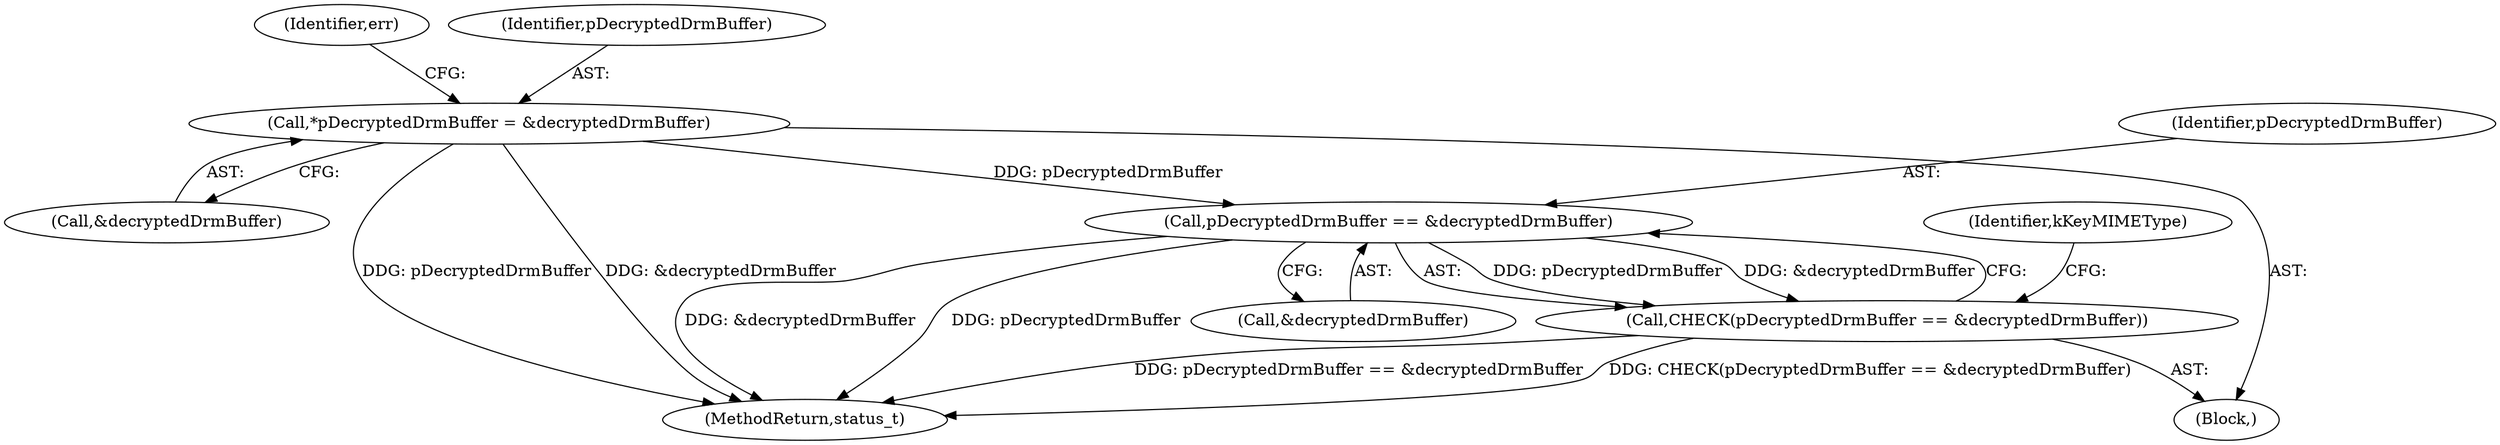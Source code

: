 digraph "0_Android_e248db02fbab2ee9162940bc19f087fd7d96cb9d@API" {
"1000176" [label="(Call,pDecryptedDrmBuffer == &decryptedDrmBuffer)"];
"1000143" [label="(Call,*pDecryptedDrmBuffer = &decryptedDrmBuffer)"];
"1000175" [label="(Call,CHECK(pDecryptedDrmBuffer == &decryptedDrmBuffer))"];
"1000183" [label="(Identifier,kKeyMIMEType)"];
"1000178" [label="(Call,&decryptedDrmBuffer)"];
"1000176" [label="(Call,pDecryptedDrmBuffer == &decryptedDrmBuffer)"];
"1000175" [label="(Call,CHECK(pDecryptedDrmBuffer == &decryptedDrmBuffer))"];
"1000145" [label="(Call,&decryptedDrmBuffer)"];
"1000443" [label="(MethodReturn,status_t)"];
"1000150" [label="(Identifier,err)"];
"1000103" [label="(Block,)"];
"1000177" [label="(Identifier,pDecryptedDrmBuffer)"];
"1000143" [label="(Call,*pDecryptedDrmBuffer = &decryptedDrmBuffer)"];
"1000144" [label="(Identifier,pDecryptedDrmBuffer)"];
"1000176" -> "1000175"  [label="AST: "];
"1000176" -> "1000178"  [label="CFG: "];
"1000177" -> "1000176"  [label="AST: "];
"1000178" -> "1000176"  [label="AST: "];
"1000175" -> "1000176"  [label="CFG: "];
"1000176" -> "1000443"  [label="DDG: &decryptedDrmBuffer"];
"1000176" -> "1000443"  [label="DDG: pDecryptedDrmBuffer"];
"1000176" -> "1000175"  [label="DDG: pDecryptedDrmBuffer"];
"1000176" -> "1000175"  [label="DDG: &decryptedDrmBuffer"];
"1000143" -> "1000176"  [label="DDG: pDecryptedDrmBuffer"];
"1000143" -> "1000103"  [label="AST: "];
"1000143" -> "1000145"  [label="CFG: "];
"1000144" -> "1000143"  [label="AST: "];
"1000145" -> "1000143"  [label="AST: "];
"1000150" -> "1000143"  [label="CFG: "];
"1000143" -> "1000443"  [label="DDG: pDecryptedDrmBuffer"];
"1000143" -> "1000443"  [label="DDG: &decryptedDrmBuffer"];
"1000175" -> "1000103"  [label="AST: "];
"1000183" -> "1000175"  [label="CFG: "];
"1000175" -> "1000443"  [label="DDG: pDecryptedDrmBuffer == &decryptedDrmBuffer"];
"1000175" -> "1000443"  [label="DDG: CHECK(pDecryptedDrmBuffer == &decryptedDrmBuffer)"];
}
